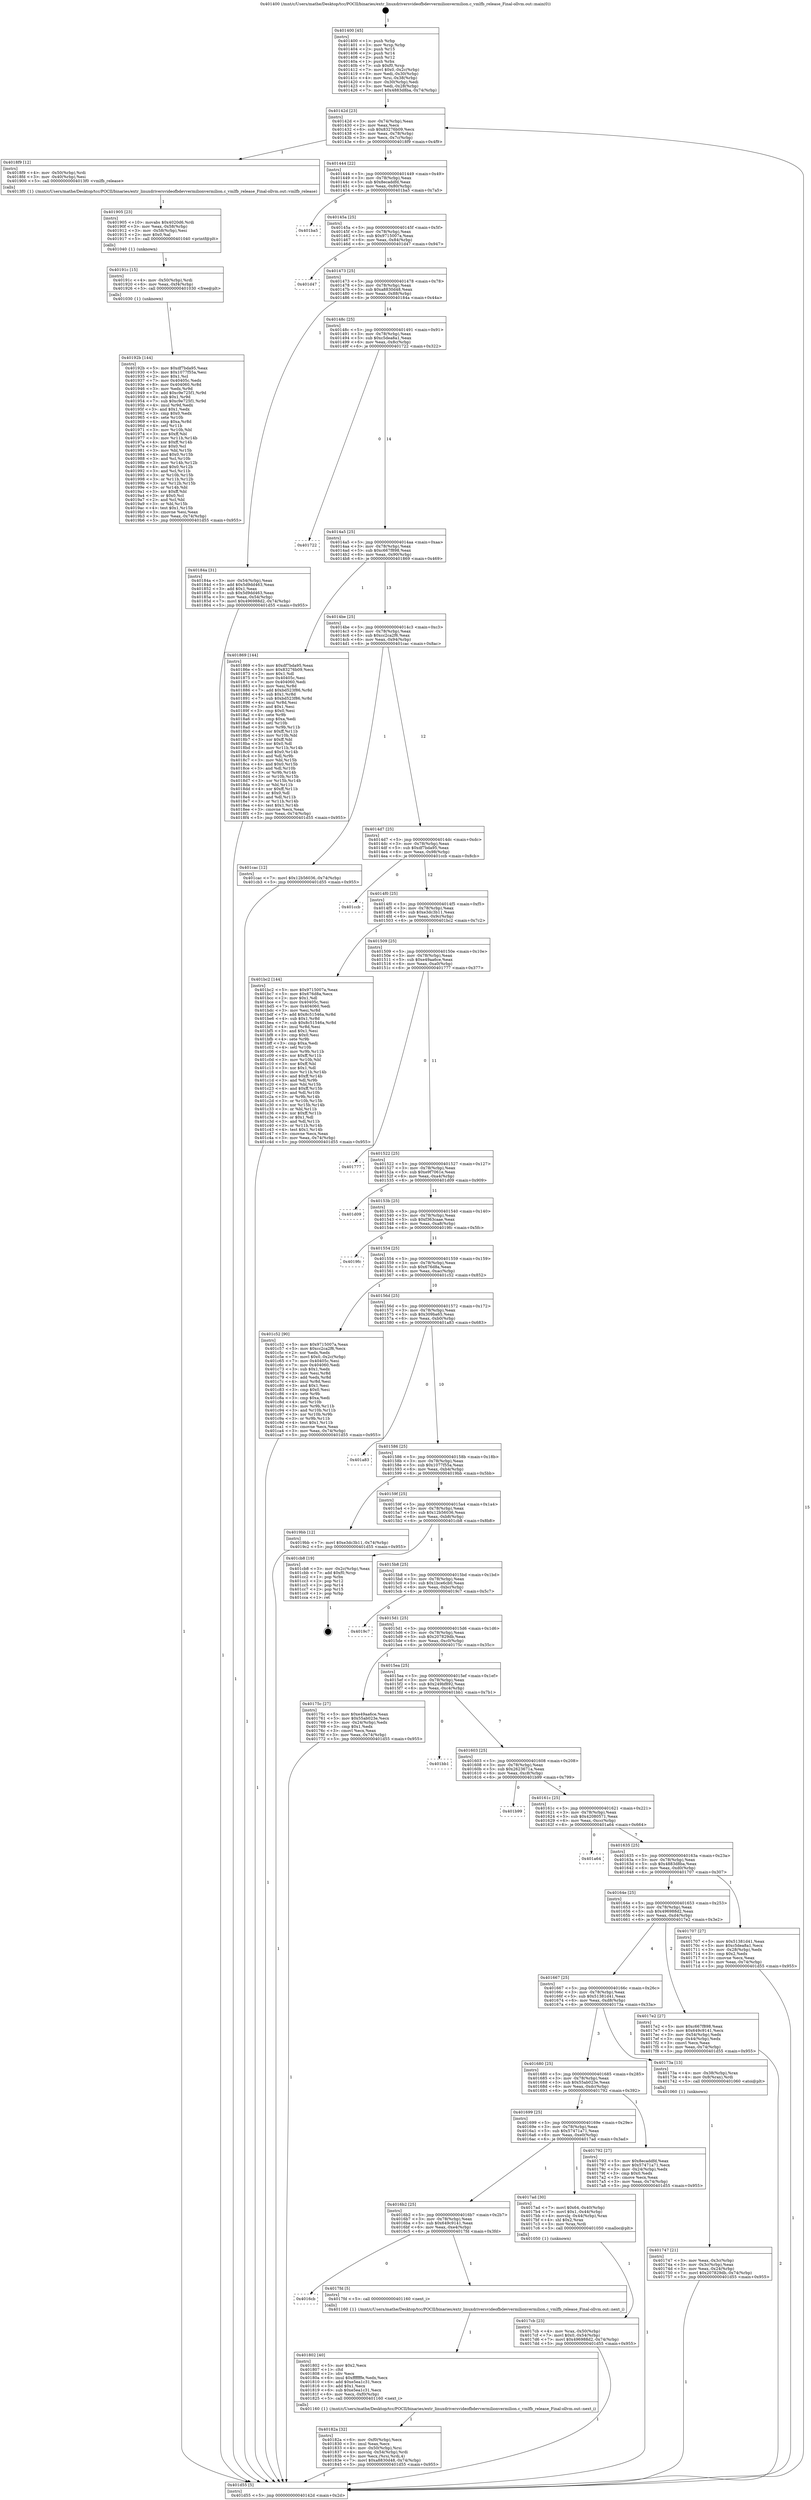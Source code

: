 digraph "0x401400" {
  label = "0x401400 (/mnt/c/Users/mathe/Desktop/tcc/POCII/binaries/extr_linuxdriversvideofbdevvermilionvermilion.c_vmlfb_release_Final-ollvm.out::main(0))"
  labelloc = "t"
  node[shape=record]

  Entry [label="",width=0.3,height=0.3,shape=circle,fillcolor=black,style=filled]
  "0x40142d" [label="{
     0x40142d [23]\l
     | [instrs]\l
     &nbsp;&nbsp;0x40142d \<+3\>: mov -0x74(%rbp),%eax\l
     &nbsp;&nbsp;0x401430 \<+2\>: mov %eax,%ecx\l
     &nbsp;&nbsp;0x401432 \<+6\>: sub $0x83276b09,%ecx\l
     &nbsp;&nbsp;0x401438 \<+3\>: mov %eax,-0x78(%rbp)\l
     &nbsp;&nbsp;0x40143b \<+3\>: mov %ecx,-0x7c(%rbp)\l
     &nbsp;&nbsp;0x40143e \<+6\>: je 00000000004018f9 \<main+0x4f9\>\l
  }"]
  "0x4018f9" [label="{
     0x4018f9 [12]\l
     | [instrs]\l
     &nbsp;&nbsp;0x4018f9 \<+4\>: mov -0x50(%rbp),%rdi\l
     &nbsp;&nbsp;0x4018fd \<+3\>: mov -0x40(%rbp),%esi\l
     &nbsp;&nbsp;0x401900 \<+5\>: call 00000000004013f0 \<vmlfb_release\>\l
     | [calls]\l
     &nbsp;&nbsp;0x4013f0 \{1\} (/mnt/c/Users/mathe/Desktop/tcc/POCII/binaries/extr_linuxdriversvideofbdevvermilionvermilion.c_vmlfb_release_Final-ollvm.out::vmlfb_release)\l
  }"]
  "0x401444" [label="{
     0x401444 [22]\l
     | [instrs]\l
     &nbsp;&nbsp;0x401444 \<+5\>: jmp 0000000000401449 \<main+0x49\>\l
     &nbsp;&nbsp;0x401449 \<+3\>: mov -0x78(%rbp),%eax\l
     &nbsp;&nbsp;0x40144c \<+5\>: sub $0x8ecaddfd,%eax\l
     &nbsp;&nbsp;0x401451 \<+3\>: mov %eax,-0x80(%rbp)\l
     &nbsp;&nbsp;0x401454 \<+6\>: je 0000000000401ba5 \<main+0x7a5\>\l
  }"]
  Exit [label="",width=0.3,height=0.3,shape=circle,fillcolor=black,style=filled,peripheries=2]
  "0x401ba5" [label="{
     0x401ba5\l
  }", style=dashed]
  "0x40145a" [label="{
     0x40145a [25]\l
     | [instrs]\l
     &nbsp;&nbsp;0x40145a \<+5\>: jmp 000000000040145f \<main+0x5f\>\l
     &nbsp;&nbsp;0x40145f \<+3\>: mov -0x78(%rbp),%eax\l
     &nbsp;&nbsp;0x401462 \<+5\>: sub $0x9715007a,%eax\l
     &nbsp;&nbsp;0x401467 \<+6\>: mov %eax,-0x84(%rbp)\l
     &nbsp;&nbsp;0x40146d \<+6\>: je 0000000000401d47 \<main+0x947\>\l
  }"]
  "0x40192b" [label="{
     0x40192b [144]\l
     | [instrs]\l
     &nbsp;&nbsp;0x40192b \<+5\>: mov $0xdf7bda95,%eax\l
     &nbsp;&nbsp;0x401930 \<+5\>: mov $0x1077f55a,%esi\l
     &nbsp;&nbsp;0x401935 \<+2\>: mov $0x1,%cl\l
     &nbsp;&nbsp;0x401937 \<+7\>: mov 0x40405c,%edx\l
     &nbsp;&nbsp;0x40193e \<+8\>: mov 0x404060,%r8d\l
     &nbsp;&nbsp;0x401946 \<+3\>: mov %edx,%r9d\l
     &nbsp;&nbsp;0x401949 \<+7\>: add $0xc9e725f1,%r9d\l
     &nbsp;&nbsp;0x401950 \<+4\>: sub $0x1,%r9d\l
     &nbsp;&nbsp;0x401954 \<+7\>: sub $0xc9e725f1,%r9d\l
     &nbsp;&nbsp;0x40195b \<+4\>: imul %r9d,%edx\l
     &nbsp;&nbsp;0x40195f \<+3\>: and $0x1,%edx\l
     &nbsp;&nbsp;0x401962 \<+3\>: cmp $0x0,%edx\l
     &nbsp;&nbsp;0x401965 \<+4\>: sete %r10b\l
     &nbsp;&nbsp;0x401969 \<+4\>: cmp $0xa,%r8d\l
     &nbsp;&nbsp;0x40196d \<+4\>: setl %r11b\l
     &nbsp;&nbsp;0x401971 \<+3\>: mov %r10b,%bl\l
     &nbsp;&nbsp;0x401974 \<+3\>: xor $0xff,%bl\l
     &nbsp;&nbsp;0x401977 \<+3\>: mov %r11b,%r14b\l
     &nbsp;&nbsp;0x40197a \<+4\>: xor $0xff,%r14b\l
     &nbsp;&nbsp;0x40197e \<+3\>: xor $0x0,%cl\l
     &nbsp;&nbsp;0x401981 \<+3\>: mov %bl,%r15b\l
     &nbsp;&nbsp;0x401984 \<+4\>: and $0x0,%r15b\l
     &nbsp;&nbsp;0x401988 \<+3\>: and %cl,%r10b\l
     &nbsp;&nbsp;0x40198b \<+3\>: mov %r14b,%r12b\l
     &nbsp;&nbsp;0x40198e \<+4\>: and $0x0,%r12b\l
     &nbsp;&nbsp;0x401992 \<+3\>: and %cl,%r11b\l
     &nbsp;&nbsp;0x401995 \<+3\>: or %r10b,%r15b\l
     &nbsp;&nbsp;0x401998 \<+3\>: or %r11b,%r12b\l
     &nbsp;&nbsp;0x40199b \<+3\>: xor %r12b,%r15b\l
     &nbsp;&nbsp;0x40199e \<+3\>: or %r14b,%bl\l
     &nbsp;&nbsp;0x4019a1 \<+3\>: xor $0xff,%bl\l
     &nbsp;&nbsp;0x4019a4 \<+3\>: or $0x0,%cl\l
     &nbsp;&nbsp;0x4019a7 \<+2\>: and %cl,%bl\l
     &nbsp;&nbsp;0x4019a9 \<+3\>: or %bl,%r15b\l
     &nbsp;&nbsp;0x4019ac \<+4\>: test $0x1,%r15b\l
     &nbsp;&nbsp;0x4019b0 \<+3\>: cmovne %esi,%eax\l
     &nbsp;&nbsp;0x4019b3 \<+3\>: mov %eax,-0x74(%rbp)\l
     &nbsp;&nbsp;0x4019b6 \<+5\>: jmp 0000000000401d55 \<main+0x955\>\l
  }"]
  "0x401d47" [label="{
     0x401d47\l
  }", style=dashed]
  "0x401473" [label="{
     0x401473 [25]\l
     | [instrs]\l
     &nbsp;&nbsp;0x401473 \<+5\>: jmp 0000000000401478 \<main+0x78\>\l
     &nbsp;&nbsp;0x401478 \<+3\>: mov -0x78(%rbp),%eax\l
     &nbsp;&nbsp;0x40147b \<+5\>: sub $0xa8830d48,%eax\l
     &nbsp;&nbsp;0x401480 \<+6\>: mov %eax,-0x88(%rbp)\l
     &nbsp;&nbsp;0x401486 \<+6\>: je 000000000040184a \<main+0x44a\>\l
  }"]
  "0x40191c" [label="{
     0x40191c [15]\l
     | [instrs]\l
     &nbsp;&nbsp;0x40191c \<+4\>: mov -0x50(%rbp),%rdi\l
     &nbsp;&nbsp;0x401920 \<+6\>: mov %eax,-0xf4(%rbp)\l
     &nbsp;&nbsp;0x401926 \<+5\>: call 0000000000401030 \<free@plt\>\l
     | [calls]\l
     &nbsp;&nbsp;0x401030 \{1\} (unknown)\l
  }"]
  "0x40184a" [label="{
     0x40184a [31]\l
     | [instrs]\l
     &nbsp;&nbsp;0x40184a \<+3\>: mov -0x54(%rbp),%eax\l
     &nbsp;&nbsp;0x40184d \<+5\>: add $0x5d9dd463,%eax\l
     &nbsp;&nbsp;0x401852 \<+3\>: add $0x1,%eax\l
     &nbsp;&nbsp;0x401855 \<+5\>: sub $0x5d9dd463,%eax\l
     &nbsp;&nbsp;0x40185a \<+3\>: mov %eax,-0x54(%rbp)\l
     &nbsp;&nbsp;0x40185d \<+7\>: movl $0x496988d2,-0x74(%rbp)\l
     &nbsp;&nbsp;0x401864 \<+5\>: jmp 0000000000401d55 \<main+0x955\>\l
  }"]
  "0x40148c" [label="{
     0x40148c [25]\l
     | [instrs]\l
     &nbsp;&nbsp;0x40148c \<+5\>: jmp 0000000000401491 \<main+0x91\>\l
     &nbsp;&nbsp;0x401491 \<+3\>: mov -0x78(%rbp),%eax\l
     &nbsp;&nbsp;0x401494 \<+5\>: sub $0xc5dea8a1,%eax\l
     &nbsp;&nbsp;0x401499 \<+6\>: mov %eax,-0x8c(%rbp)\l
     &nbsp;&nbsp;0x40149f \<+6\>: je 0000000000401722 \<main+0x322\>\l
  }"]
  "0x401905" [label="{
     0x401905 [23]\l
     | [instrs]\l
     &nbsp;&nbsp;0x401905 \<+10\>: movabs $0x4020d6,%rdi\l
     &nbsp;&nbsp;0x40190f \<+3\>: mov %eax,-0x58(%rbp)\l
     &nbsp;&nbsp;0x401912 \<+3\>: mov -0x58(%rbp),%esi\l
     &nbsp;&nbsp;0x401915 \<+2\>: mov $0x0,%al\l
     &nbsp;&nbsp;0x401917 \<+5\>: call 0000000000401040 \<printf@plt\>\l
     | [calls]\l
     &nbsp;&nbsp;0x401040 \{1\} (unknown)\l
  }"]
  "0x401722" [label="{
     0x401722\l
  }", style=dashed]
  "0x4014a5" [label="{
     0x4014a5 [25]\l
     | [instrs]\l
     &nbsp;&nbsp;0x4014a5 \<+5\>: jmp 00000000004014aa \<main+0xaa\>\l
     &nbsp;&nbsp;0x4014aa \<+3\>: mov -0x78(%rbp),%eax\l
     &nbsp;&nbsp;0x4014ad \<+5\>: sub $0xc667f898,%eax\l
     &nbsp;&nbsp;0x4014b2 \<+6\>: mov %eax,-0x90(%rbp)\l
     &nbsp;&nbsp;0x4014b8 \<+6\>: je 0000000000401869 \<main+0x469\>\l
  }"]
  "0x40182a" [label="{
     0x40182a [32]\l
     | [instrs]\l
     &nbsp;&nbsp;0x40182a \<+6\>: mov -0xf0(%rbp),%ecx\l
     &nbsp;&nbsp;0x401830 \<+3\>: imul %eax,%ecx\l
     &nbsp;&nbsp;0x401833 \<+4\>: mov -0x50(%rbp),%rsi\l
     &nbsp;&nbsp;0x401837 \<+4\>: movslq -0x54(%rbp),%rdi\l
     &nbsp;&nbsp;0x40183b \<+3\>: mov %ecx,(%rsi,%rdi,4)\l
     &nbsp;&nbsp;0x40183e \<+7\>: movl $0xa8830d48,-0x74(%rbp)\l
     &nbsp;&nbsp;0x401845 \<+5\>: jmp 0000000000401d55 \<main+0x955\>\l
  }"]
  "0x401869" [label="{
     0x401869 [144]\l
     | [instrs]\l
     &nbsp;&nbsp;0x401869 \<+5\>: mov $0xdf7bda95,%eax\l
     &nbsp;&nbsp;0x40186e \<+5\>: mov $0x83276b09,%ecx\l
     &nbsp;&nbsp;0x401873 \<+2\>: mov $0x1,%dl\l
     &nbsp;&nbsp;0x401875 \<+7\>: mov 0x40405c,%esi\l
     &nbsp;&nbsp;0x40187c \<+7\>: mov 0x404060,%edi\l
     &nbsp;&nbsp;0x401883 \<+3\>: mov %esi,%r8d\l
     &nbsp;&nbsp;0x401886 \<+7\>: add $0xbd523f86,%r8d\l
     &nbsp;&nbsp;0x40188d \<+4\>: sub $0x1,%r8d\l
     &nbsp;&nbsp;0x401891 \<+7\>: sub $0xbd523f86,%r8d\l
     &nbsp;&nbsp;0x401898 \<+4\>: imul %r8d,%esi\l
     &nbsp;&nbsp;0x40189c \<+3\>: and $0x1,%esi\l
     &nbsp;&nbsp;0x40189f \<+3\>: cmp $0x0,%esi\l
     &nbsp;&nbsp;0x4018a2 \<+4\>: sete %r9b\l
     &nbsp;&nbsp;0x4018a6 \<+3\>: cmp $0xa,%edi\l
     &nbsp;&nbsp;0x4018a9 \<+4\>: setl %r10b\l
     &nbsp;&nbsp;0x4018ad \<+3\>: mov %r9b,%r11b\l
     &nbsp;&nbsp;0x4018b0 \<+4\>: xor $0xff,%r11b\l
     &nbsp;&nbsp;0x4018b4 \<+3\>: mov %r10b,%bl\l
     &nbsp;&nbsp;0x4018b7 \<+3\>: xor $0xff,%bl\l
     &nbsp;&nbsp;0x4018ba \<+3\>: xor $0x0,%dl\l
     &nbsp;&nbsp;0x4018bd \<+3\>: mov %r11b,%r14b\l
     &nbsp;&nbsp;0x4018c0 \<+4\>: and $0x0,%r14b\l
     &nbsp;&nbsp;0x4018c4 \<+3\>: and %dl,%r9b\l
     &nbsp;&nbsp;0x4018c7 \<+3\>: mov %bl,%r15b\l
     &nbsp;&nbsp;0x4018ca \<+4\>: and $0x0,%r15b\l
     &nbsp;&nbsp;0x4018ce \<+3\>: and %dl,%r10b\l
     &nbsp;&nbsp;0x4018d1 \<+3\>: or %r9b,%r14b\l
     &nbsp;&nbsp;0x4018d4 \<+3\>: or %r10b,%r15b\l
     &nbsp;&nbsp;0x4018d7 \<+3\>: xor %r15b,%r14b\l
     &nbsp;&nbsp;0x4018da \<+3\>: or %bl,%r11b\l
     &nbsp;&nbsp;0x4018dd \<+4\>: xor $0xff,%r11b\l
     &nbsp;&nbsp;0x4018e1 \<+3\>: or $0x0,%dl\l
     &nbsp;&nbsp;0x4018e4 \<+3\>: and %dl,%r11b\l
     &nbsp;&nbsp;0x4018e7 \<+3\>: or %r11b,%r14b\l
     &nbsp;&nbsp;0x4018ea \<+4\>: test $0x1,%r14b\l
     &nbsp;&nbsp;0x4018ee \<+3\>: cmovne %ecx,%eax\l
     &nbsp;&nbsp;0x4018f1 \<+3\>: mov %eax,-0x74(%rbp)\l
     &nbsp;&nbsp;0x4018f4 \<+5\>: jmp 0000000000401d55 \<main+0x955\>\l
  }"]
  "0x4014be" [label="{
     0x4014be [25]\l
     | [instrs]\l
     &nbsp;&nbsp;0x4014be \<+5\>: jmp 00000000004014c3 \<main+0xc3\>\l
     &nbsp;&nbsp;0x4014c3 \<+3\>: mov -0x78(%rbp),%eax\l
     &nbsp;&nbsp;0x4014c6 \<+5\>: sub $0xcc2ca2f6,%eax\l
     &nbsp;&nbsp;0x4014cb \<+6\>: mov %eax,-0x94(%rbp)\l
     &nbsp;&nbsp;0x4014d1 \<+6\>: je 0000000000401cac \<main+0x8ac\>\l
  }"]
  "0x401802" [label="{
     0x401802 [40]\l
     | [instrs]\l
     &nbsp;&nbsp;0x401802 \<+5\>: mov $0x2,%ecx\l
     &nbsp;&nbsp;0x401807 \<+1\>: cltd\l
     &nbsp;&nbsp;0x401808 \<+2\>: idiv %ecx\l
     &nbsp;&nbsp;0x40180a \<+6\>: imul $0xfffffffe,%edx,%ecx\l
     &nbsp;&nbsp;0x401810 \<+6\>: add $0xe5ea1c31,%ecx\l
     &nbsp;&nbsp;0x401816 \<+3\>: add $0x1,%ecx\l
     &nbsp;&nbsp;0x401819 \<+6\>: sub $0xe5ea1c31,%ecx\l
     &nbsp;&nbsp;0x40181f \<+6\>: mov %ecx,-0xf0(%rbp)\l
     &nbsp;&nbsp;0x401825 \<+5\>: call 0000000000401160 \<next_i\>\l
     | [calls]\l
     &nbsp;&nbsp;0x401160 \{1\} (/mnt/c/Users/mathe/Desktop/tcc/POCII/binaries/extr_linuxdriversvideofbdevvermilionvermilion.c_vmlfb_release_Final-ollvm.out::next_i)\l
  }"]
  "0x401cac" [label="{
     0x401cac [12]\l
     | [instrs]\l
     &nbsp;&nbsp;0x401cac \<+7\>: movl $0x12b56036,-0x74(%rbp)\l
     &nbsp;&nbsp;0x401cb3 \<+5\>: jmp 0000000000401d55 \<main+0x955\>\l
  }"]
  "0x4014d7" [label="{
     0x4014d7 [25]\l
     | [instrs]\l
     &nbsp;&nbsp;0x4014d7 \<+5\>: jmp 00000000004014dc \<main+0xdc\>\l
     &nbsp;&nbsp;0x4014dc \<+3\>: mov -0x78(%rbp),%eax\l
     &nbsp;&nbsp;0x4014df \<+5\>: sub $0xdf7bda95,%eax\l
     &nbsp;&nbsp;0x4014e4 \<+6\>: mov %eax,-0x98(%rbp)\l
     &nbsp;&nbsp;0x4014ea \<+6\>: je 0000000000401ccb \<main+0x8cb\>\l
  }"]
  "0x4016cb" [label="{
     0x4016cb\l
  }", style=dashed]
  "0x401ccb" [label="{
     0x401ccb\l
  }", style=dashed]
  "0x4014f0" [label="{
     0x4014f0 [25]\l
     | [instrs]\l
     &nbsp;&nbsp;0x4014f0 \<+5\>: jmp 00000000004014f5 \<main+0xf5\>\l
     &nbsp;&nbsp;0x4014f5 \<+3\>: mov -0x78(%rbp),%eax\l
     &nbsp;&nbsp;0x4014f8 \<+5\>: sub $0xe3dc3b11,%eax\l
     &nbsp;&nbsp;0x4014fd \<+6\>: mov %eax,-0x9c(%rbp)\l
     &nbsp;&nbsp;0x401503 \<+6\>: je 0000000000401bc2 \<main+0x7c2\>\l
  }"]
  "0x4017fd" [label="{
     0x4017fd [5]\l
     | [instrs]\l
     &nbsp;&nbsp;0x4017fd \<+5\>: call 0000000000401160 \<next_i\>\l
     | [calls]\l
     &nbsp;&nbsp;0x401160 \{1\} (/mnt/c/Users/mathe/Desktop/tcc/POCII/binaries/extr_linuxdriversvideofbdevvermilionvermilion.c_vmlfb_release_Final-ollvm.out::next_i)\l
  }"]
  "0x401bc2" [label="{
     0x401bc2 [144]\l
     | [instrs]\l
     &nbsp;&nbsp;0x401bc2 \<+5\>: mov $0x9715007a,%eax\l
     &nbsp;&nbsp;0x401bc7 \<+5\>: mov $0x676d8a,%ecx\l
     &nbsp;&nbsp;0x401bcc \<+2\>: mov $0x1,%dl\l
     &nbsp;&nbsp;0x401bce \<+7\>: mov 0x40405c,%esi\l
     &nbsp;&nbsp;0x401bd5 \<+7\>: mov 0x404060,%edi\l
     &nbsp;&nbsp;0x401bdc \<+3\>: mov %esi,%r8d\l
     &nbsp;&nbsp;0x401bdf \<+7\>: add $0x8c51546a,%r8d\l
     &nbsp;&nbsp;0x401be6 \<+4\>: sub $0x1,%r8d\l
     &nbsp;&nbsp;0x401bea \<+7\>: sub $0x8c51546a,%r8d\l
     &nbsp;&nbsp;0x401bf1 \<+4\>: imul %r8d,%esi\l
     &nbsp;&nbsp;0x401bf5 \<+3\>: and $0x1,%esi\l
     &nbsp;&nbsp;0x401bf8 \<+3\>: cmp $0x0,%esi\l
     &nbsp;&nbsp;0x401bfb \<+4\>: sete %r9b\l
     &nbsp;&nbsp;0x401bff \<+3\>: cmp $0xa,%edi\l
     &nbsp;&nbsp;0x401c02 \<+4\>: setl %r10b\l
     &nbsp;&nbsp;0x401c06 \<+3\>: mov %r9b,%r11b\l
     &nbsp;&nbsp;0x401c09 \<+4\>: xor $0xff,%r11b\l
     &nbsp;&nbsp;0x401c0d \<+3\>: mov %r10b,%bl\l
     &nbsp;&nbsp;0x401c10 \<+3\>: xor $0xff,%bl\l
     &nbsp;&nbsp;0x401c13 \<+3\>: xor $0x1,%dl\l
     &nbsp;&nbsp;0x401c16 \<+3\>: mov %r11b,%r14b\l
     &nbsp;&nbsp;0x401c19 \<+4\>: and $0xff,%r14b\l
     &nbsp;&nbsp;0x401c1d \<+3\>: and %dl,%r9b\l
     &nbsp;&nbsp;0x401c20 \<+3\>: mov %bl,%r15b\l
     &nbsp;&nbsp;0x401c23 \<+4\>: and $0xff,%r15b\l
     &nbsp;&nbsp;0x401c27 \<+3\>: and %dl,%r10b\l
     &nbsp;&nbsp;0x401c2a \<+3\>: or %r9b,%r14b\l
     &nbsp;&nbsp;0x401c2d \<+3\>: or %r10b,%r15b\l
     &nbsp;&nbsp;0x401c30 \<+3\>: xor %r15b,%r14b\l
     &nbsp;&nbsp;0x401c33 \<+3\>: or %bl,%r11b\l
     &nbsp;&nbsp;0x401c36 \<+4\>: xor $0xff,%r11b\l
     &nbsp;&nbsp;0x401c3a \<+3\>: or $0x1,%dl\l
     &nbsp;&nbsp;0x401c3d \<+3\>: and %dl,%r11b\l
     &nbsp;&nbsp;0x401c40 \<+3\>: or %r11b,%r14b\l
     &nbsp;&nbsp;0x401c43 \<+4\>: test $0x1,%r14b\l
     &nbsp;&nbsp;0x401c47 \<+3\>: cmovne %ecx,%eax\l
     &nbsp;&nbsp;0x401c4a \<+3\>: mov %eax,-0x74(%rbp)\l
     &nbsp;&nbsp;0x401c4d \<+5\>: jmp 0000000000401d55 \<main+0x955\>\l
  }"]
  "0x401509" [label="{
     0x401509 [25]\l
     | [instrs]\l
     &nbsp;&nbsp;0x401509 \<+5\>: jmp 000000000040150e \<main+0x10e\>\l
     &nbsp;&nbsp;0x40150e \<+3\>: mov -0x78(%rbp),%eax\l
     &nbsp;&nbsp;0x401511 \<+5\>: sub $0xe49aa6ce,%eax\l
     &nbsp;&nbsp;0x401516 \<+6\>: mov %eax,-0xa0(%rbp)\l
     &nbsp;&nbsp;0x40151c \<+6\>: je 0000000000401777 \<main+0x377\>\l
  }"]
  "0x4017cb" [label="{
     0x4017cb [23]\l
     | [instrs]\l
     &nbsp;&nbsp;0x4017cb \<+4\>: mov %rax,-0x50(%rbp)\l
     &nbsp;&nbsp;0x4017cf \<+7\>: movl $0x0,-0x54(%rbp)\l
     &nbsp;&nbsp;0x4017d6 \<+7\>: movl $0x496988d2,-0x74(%rbp)\l
     &nbsp;&nbsp;0x4017dd \<+5\>: jmp 0000000000401d55 \<main+0x955\>\l
  }"]
  "0x401777" [label="{
     0x401777\l
  }", style=dashed]
  "0x401522" [label="{
     0x401522 [25]\l
     | [instrs]\l
     &nbsp;&nbsp;0x401522 \<+5\>: jmp 0000000000401527 \<main+0x127\>\l
     &nbsp;&nbsp;0x401527 \<+3\>: mov -0x78(%rbp),%eax\l
     &nbsp;&nbsp;0x40152a \<+5\>: sub $0xe9f7061e,%eax\l
     &nbsp;&nbsp;0x40152f \<+6\>: mov %eax,-0xa4(%rbp)\l
     &nbsp;&nbsp;0x401535 \<+6\>: je 0000000000401d09 \<main+0x909\>\l
  }"]
  "0x4016b2" [label="{
     0x4016b2 [25]\l
     | [instrs]\l
     &nbsp;&nbsp;0x4016b2 \<+5\>: jmp 00000000004016b7 \<main+0x2b7\>\l
     &nbsp;&nbsp;0x4016b7 \<+3\>: mov -0x78(%rbp),%eax\l
     &nbsp;&nbsp;0x4016ba \<+5\>: sub $0x649c9141,%eax\l
     &nbsp;&nbsp;0x4016bf \<+6\>: mov %eax,-0xe4(%rbp)\l
     &nbsp;&nbsp;0x4016c5 \<+6\>: je 00000000004017fd \<main+0x3fd\>\l
  }"]
  "0x401d09" [label="{
     0x401d09\l
  }", style=dashed]
  "0x40153b" [label="{
     0x40153b [25]\l
     | [instrs]\l
     &nbsp;&nbsp;0x40153b \<+5\>: jmp 0000000000401540 \<main+0x140\>\l
     &nbsp;&nbsp;0x401540 \<+3\>: mov -0x78(%rbp),%eax\l
     &nbsp;&nbsp;0x401543 \<+5\>: sub $0xf363caae,%eax\l
     &nbsp;&nbsp;0x401548 \<+6\>: mov %eax,-0xa8(%rbp)\l
     &nbsp;&nbsp;0x40154e \<+6\>: je 00000000004019fc \<main+0x5fc\>\l
  }"]
  "0x4017ad" [label="{
     0x4017ad [30]\l
     | [instrs]\l
     &nbsp;&nbsp;0x4017ad \<+7\>: movl $0x64,-0x40(%rbp)\l
     &nbsp;&nbsp;0x4017b4 \<+7\>: movl $0x1,-0x44(%rbp)\l
     &nbsp;&nbsp;0x4017bb \<+4\>: movslq -0x44(%rbp),%rax\l
     &nbsp;&nbsp;0x4017bf \<+4\>: shl $0x2,%rax\l
     &nbsp;&nbsp;0x4017c3 \<+3\>: mov %rax,%rdi\l
     &nbsp;&nbsp;0x4017c6 \<+5\>: call 0000000000401050 \<malloc@plt\>\l
     | [calls]\l
     &nbsp;&nbsp;0x401050 \{1\} (unknown)\l
  }"]
  "0x4019fc" [label="{
     0x4019fc\l
  }", style=dashed]
  "0x401554" [label="{
     0x401554 [25]\l
     | [instrs]\l
     &nbsp;&nbsp;0x401554 \<+5\>: jmp 0000000000401559 \<main+0x159\>\l
     &nbsp;&nbsp;0x401559 \<+3\>: mov -0x78(%rbp),%eax\l
     &nbsp;&nbsp;0x40155c \<+5\>: sub $0x676d8a,%eax\l
     &nbsp;&nbsp;0x401561 \<+6\>: mov %eax,-0xac(%rbp)\l
     &nbsp;&nbsp;0x401567 \<+6\>: je 0000000000401c52 \<main+0x852\>\l
  }"]
  "0x401699" [label="{
     0x401699 [25]\l
     | [instrs]\l
     &nbsp;&nbsp;0x401699 \<+5\>: jmp 000000000040169e \<main+0x29e\>\l
     &nbsp;&nbsp;0x40169e \<+3\>: mov -0x78(%rbp),%eax\l
     &nbsp;&nbsp;0x4016a1 \<+5\>: sub $0x57471a71,%eax\l
     &nbsp;&nbsp;0x4016a6 \<+6\>: mov %eax,-0xe0(%rbp)\l
     &nbsp;&nbsp;0x4016ac \<+6\>: je 00000000004017ad \<main+0x3ad\>\l
  }"]
  "0x401c52" [label="{
     0x401c52 [90]\l
     | [instrs]\l
     &nbsp;&nbsp;0x401c52 \<+5\>: mov $0x9715007a,%eax\l
     &nbsp;&nbsp;0x401c57 \<+5\>: mov $0xcc2ca2f6,%ecx\l
     &nbsp;&nbsp;0x401c5c \<+2\>: xor %edx,%edx\l
     &nbsp;&nbsp;0x401c5e \<+7\>: movl $0x0,-0x2c(%rbp)\l
     &nbsp;&nbsp;0x401c65 \<+7\>: mov 0x40405c,%esi\l
     &nbsp;&nbsp;0x401c6c \<+7\>: mov 0x404060,%edi\l
     &nbsp;&nbsp;0x401c73 \<+3\>: sub $0x1,%edx\l
     &nbsp;&nbsp;0x401c76 \<+3\>: mov %esi,%r8d\l
     &nbsp;&nbsp;0x401c79 \<+3\>: add %edx,%r8d\l
     &nbsp;&nbsp;0x401c7c \<+4\>: imul %r8d,%esi\l
     &nbsp;&nbsp;0x401c80 \<+3\>: and $0x1,%esi\l
     &nbsp;&nbsp;0x401c83 \<+3\>: cmp $0x0,%esi\l
     &nbsp;&nbsp;0x401c86 \<+4\>: sete %r9b\l
     &nbsp;&nbsp;0x401c8a \<+3\>: cmp $0xa,%edi\l
     &nbsp;&nbsp;0x401c8d \<+4\>: setl %r10b\l
     &nbsp;&nbsp;0x401c91 \<+3\>: mov %r9b,%r11b\l
     &nbsp;&nbsp;0x401c94 \<+3\>: and %r10b,%r11b\l
     &nbsp;&nbsp;0x401c97 \<+3\>: xor %r10b,%r9b\l
     &nbsp;&nbsp;0x401c9a \<+3\>: or %r9b,%r11b\l
     &nbsp;&nbsp;0x401c9d \<+4\>: test $0x1,%r11b\l
     &nbsp;&nbsp;0x401ca1 \<+3\>: cmovne %ecx,%eax\l
     &nbsp;&nbsp;0x401ca4 \<+3\>: mov %eax,-0x74(%rbp)\l
     &nbsp;&nbsp;0x401ca7 \<+5\>: jmp 0000000000401d55 \<main+0x955\>\l
  }"]
  "0x40156d" [label="{
     0x40156d [25]\l
     | [instrs]\l
     &nbsp;&nbsp;0x40156d \<+5\>: jmp 0000000000401572 \<main+0x172\>\l
     &nbsp;&nbsp;0x401572 \<+3\>: mov -0x78(%rbp),%eax\l
     &nbsp;&nbsp;0x401575 \<+5\>: sub $0x309ba65,%eax\l
     &nbsp;&nbsp;0x40157a \<+6\>: mov %eax,-0xb0(%rbp)\l
     &nbsp;&nbsp;0x401580 \<+6\>: je 0000000000401a83 \<main+0x683\>\l
  }"]
  "0x401792" [label="{
     0x401792 [27]\l
     | [instrs]\l
     &nbsp;&nbsp;0x401792 \<+5\>: mov $0x8ecaddfd,%eax\l
     &nbsp;&nbsp;0x401797 \<+5\>: mov $0x57471a71,%ecx\l
     &nbsp;&nbsp;0x40179c \<+3\>: mov -0x24(%rbp),%edx\l
     &nbsp;&nbsp;0x40179f \<+3\>: cmp $0x0,%edx\l
     &nbsp;&nbsp;0x4017a2 \<+3\>: cmove %ecx,%eax\l
     &nbsp;&nbsp;0x4017a5 \<+3\>: mov %eax,-0x74(%rbp)\l
     &nbsp;&nbsp;0x4017a8 \<+5\>: jmp 0000000000401d55 \<main+0x955\>\l
  }"]
  "0x401a83" [label="{
     0x401a83\l
  }", style=dashed]
  "0x401586" [label="{
     0x401586 [25]\l
     | [instrs]\l
     &nbsp;&nbsp;0x401586 \<+5\>: jmp 000000000040158b \<main+0x18b\>\l
     &nbsp;&nbsp;0x40158b \<+3\>: mov -0x78(%rbp),%eax\l
     &nbsp;&nbsp;0x40158e \<+5\>: sub $0x1077f55a,%eax\l
     &nbsp;&nbsp;0x401593 \<+6\>: mov %eax,-0xb4(%rbp)\l
     &nbsp;&nbsp;0x401599 \<+6\>: je 00000000004019bb \<main+0x5bb\>\l
  }"]
  "0x401747" [label="{
     0x401747 [21]\l
     | [instrs]\l
     &nbsp;&nbsp;0x401747 \<+3\>: mov %eax,-0x3c(%rbp)\l
     &nbsp;&nbsp;0x40174a \<+3\>: mov -0x3c(%rbp),%eax\l
     &nbsp;&nbsp;0x40174d \<+3\>: mov %eax,-0x24(%rbp)\l
     &nbsp;&nbsp;0x401750 \<+7\>: movl $0x207829db,-0x74(%rbp)\l
     &nbsp;&nbsp;0x401757 \<+5\>: jmp 0000000000401d55 \<main+0x955\>\l
  }"]
  "0x4019bb" [label="{
     0x4019bb [12]\l
     | [instrs]\l
     &nbsp;&nbsp;0x4019bb \<+7\>: movl $0xe3dc3b11,-0x74(%rbp)\l
     &nbsp;&nbsp;0x4019c2 \<+5\>: jmp 0000000000401d55 \<main+0x955\>\l
  }"]
  "0x40159f" [label="{
     0x40159f [25]\l
     | [instrs]\l
     &nbsp;&nbsp;0x40159f \<+5\>: jmp 00000000004015a4 \<main+0x1a4\>\l
     &nbsp;&nbsp;0x4015a4 \<+3\>: mov -0x78(%rbp),%eax\l
     &nbsp;&nbsp;0x4015a7 \<+5\>: sub $0x12b56036,%eax\l
     &nbsp;&nbsp;0x4015ac \<+6\>: mov %eax,-0xb8(%rbp)\l
     &nbsp;&nbsp;0x4015b2 \<+6\>: je 0000000000401cb8 \<main+0x8b8\>\l
  }"]
  "0x401680" [label="{
     0x401680 [25]\l
     | [instrs]\l
     &nbsp;&nbsp;0x401680 \<+5\>: jmp 0000000000401685 \<main+0x285\>\l
     &nbsp;&nbsp;0x401685 \<+3\>: mov -0x78(%rbp),%eax\l
     &nbsp;&nbsp;0x401688 \<+5\>: sub $0x55ab023e,%eax\l
     &nbsp;&nbsp;0x40168d \<+6\>: mov %eax,-0xdc(%rbp)\l
     &nbsp;&nbsp;0x401693 \<+6\>: je 0000000000401792 \<main+0x392\>\l
  }"]
  "0x401cb8" [label="{
     0x401cb8 [19]\l
     | [instrs]\l
     &nbsp;&nbsp;0x401cb8 \<+3\>: mov -0x2c(%rbp),%eax\l
     &nbsp;&nbsp;0x401cbb \<+7\>: add $0xf0,%rsp\l
     &nbsp;&nbsp;0x401cc2 \<+1\>: pop %rbx\l
     &nbsp;&nbsp;0x401cc3 \<+2\>: pop %r12\l
     &nbsp;&nbsp;0x401cc5 \<+2\>: pop %r14\l
     &nbsp;&nbsp;0x401cc7 \<+2\>: pop %r15\l
     &nbsp;&nbsp;0x401cc9 \<+1\>: pop %rbp\l
     &nbsp;&nbsp;0x401cca \<+1\>: ret\l
  }"]
  "0x4015b8" [label="{
     0x4015b8 [25]\l
     | [instrs]\l
     &nbsp;&nbsp;0x4015b8 \<+5\>: jmp 00000000004015bd \<main+0x1bd\>\l
     &nbsp;&nbsp;0x4015bd \<+3\>: mov -0x78(%rbp),%eax\l
     &nbsp;&nbsp;0x4015c0 \<+5\>: sub $0x1bce6cb0,%eax\l
     &nbsp;&nbsp;0x4015c5 \<+6\>: mov %eax,-0xbc(%rbp)\l
     &nbsp;&nbsp;0x4015cb \<+6\>: je 00000000004019c7 \<main+0x5c7\>\l
  }"]
  "0x40173a" [label="{
     0x40173a [13]\l
     | [instrs]\l
     &nbsp;&nbsp;0x40173a \<+4\>: mov -0x38(%rbp),%rax\l
     &nbsp;&nbsp;0x40173e \<+4\>: mov 0x8(%rax),%rdi\l
     &nbsp;&nbsp;0x401742 \<+5\>: call 0000000000401060 \<atoi@plt\>\l
     | [calls]\l
     &nbsp;&nbsp;0x401060 \{1\} (unknown)\l
  }"]
  "0x4019c7" [label="{
     0x4019c7\l
  }", style=dashed]
  "0x4015d1" [label="{
     0x4015d1 [25]\l
     | [instrs]\l
     &nbsp;&nbsp;0x4015d1 \<+5\>: jmp 00000000004015d6 \<main+0x1d6\>\l
     &nbsp;&nbsp;0x4015d6 \<+3\>: mov -0x78(%rbp),%eax\l
     &nbsp;&nbsp;0x4015d9 \<+5\>: sub $0x207829db,%eax\l
     &nbsp;&nbsp;0x4015de \<+6\>: mov %eax,-0xc0(%rbp)\l
     &nbsp;&nbsp;0x4015e4 \<+6\>: je 000000000040175c \<main+0x35c\>\l
  }"]
  "0x401667" [label="{
     0x401667 [25]\l
     | [instrs]\l
     &nbsp;&nbsp;0x401667 \<+5\>: jmp 000000000040166c \<main+0x26c\>\l
     &nbsp;&nbsp;0x40166c \<+3\>: mov -0x78(%rbp),%eax\l
     &nbsp;&nbsp;0x40166f \<+5\>: sub $0x51381d41,%eax\l
     &nbsp;&nbsp;0x401674 \<+6\>: mov %eax,-0xd8(%rbp)\l
     &nbsp;&nbsp;0x40167a \<+6\>: je 000000000040173a \<main+0x33a\>\l
  }"]
  "0x40175c" [label="{
     0x40175c [27]\l
     | [instrs]\l
     &nbsp;&nbsp;0x40175c \<+5\>: mov $0xe49aa6ce,%eax\l
     &nbsp;&nbsp;0x401761 \<+5\>: mov $0x55ab023e,%ecx\l
     &nbsp;&nbsp;0x401766 \<+3\>: mov -0x24(%rbp),%edx\l
     &nbsp;&nbsp;0x401769 \<+3\>: cmp $0x1,%edx\l
     &nbsp;&nbsp;0x40176c \<+3\>: cmovl %ecx,%eax\l
     &nbsp;&nbsp;0x40176f \<+3\>: mov %eax,-0x74(%rbp)\l
     &nbsp;&nbsp;0x401772 \<+5\>: jmp 0000000000401d55 \<main+0x955\>\l
  }"]
  "0x4015ea" [label="{
     0x4015ea [25]\l
     | [instrs]\l
     &nbsp;&nbsp;0x4015ea \<+5\>: jmp 00000000004015ef \<main+0x1ef\>\l
     &nbsp;&nbsp;0x4015ef \<+3\>: mov -0x78(%rbp),%eax\l
     &nbsp;&nbsp;0x4015f2 \<+5\>: sub $0x249bf892,%eax\l
     &nbsp;&nbsp;0x4015f7 \<+6\>: mov %eax,-0xc4(%rbp)\l
     &nbsp;&nbsp;0x4015fd \<+6\>: je 0000000000401bb1 \<main+0x7b1\>\l
  }"]
  "0x4017e2" [label="{
     0x4017e2 [27]\l
     | [instrs]\l
     &nbsp;&nbsp;0x4017e2 \<+5\>: mov $0xc667f898,%eax\l
     &nbsp;&nbsp;0x4017e7 \<+5\>: mov $0x649c9141,%ecx\l
     &nbsp;&nbsp;0x4017ec \<+3\>: mov -0x54(%rbp),%edx\l
     &nbsp;&nbsp;0x4017ef \<+3\>: cmp -0x44(%rbp),%edx\l
     &nbsp;&nbsp;0x4017f2 \<+3\>: cmovl %ecx,%eax\l
     &nbsp;&nbsp;0x4017f5 \<+3\>: mov %eax,-0x74(%rbp)\l
     &nbsp;&nbsp;0x4017f8 \<+5\>: jmp 0000000000401d55 \<main+0x955\>\l
  }"]
  "0x401bb1" [label="{
     0x401bb1\l
  }", style=dashed]
  "0x401603" [label="{
     0x401603 [25]\l
     | [instrs]\l
     &nbsp;&nbsp;0x401603 \<+5\>: jmp 0000000000401608 \<main+0x208\>\l
     &nbsp;&nbsp;0x401608 \<+3\>: mov -0x78(%rbp),%eax\l
     &nbsp;&nbsp;0x40160b \<+5\>: sub $0x2623671a,%eax\l
     &nbsp;&nbsp;0x401610 \<+6\>: mov %eax,-0xc8(%rbp)\l
     &nbsp;&nbsp;0x401616 \<+6\>: je 0000000000401b99 \<main+0x799\>\l
  }"]
  "0x401400" [label="{
     0x401400 [45]\l
     | [instrs]\l
     &nbsp;&nbsp;0x401400 \<+1\>: push %rbp\l
     &nbsp;&nbsp;0x401401 \<+3\>: mov %rsp,%rbp\l
     &nbsp;&nbsp;0x401404 \<+2\>: push %r15\l
     &nbsp;&nbsp;0x401406 \<+2\>: push %r14\l
     &nbsp;&nbsp;0x401408 \<+2\>: push %r12\l
     &nbsp;&nbsp;0x40140a \<+1\>: push %rbx\l
     &nbsp;&nbsp;0x40140b \<+7\>: sub $0xf0,%rsp\l
     &nbsp;&nbsp;0x401412 \<+7\>: movl $0x0,-0x2c(%rbp)\l
     &nbsp;&nbsp;0x401419 \<+3\>: mov %edi,-0x30(%rbp)\l
     &nbsp;&nbsp;0x40141c \<+4\>: mov %rsi,-0x38(%rbp)\l
     &nbsp;&nbsp;0x401420 \<+3\>: mov -0x30(%rbp),%edi\l
     &nbsp;&nbsp;0x401423 \<+3\>: mov %edi,-0x28(%rbp)\l
     &nbsp;&nbsp;0x401426 \<+7\>: movl $0x4883d8ba,-0x74(%rbp)\l
  }"]
  "0x401b99" [label="{
     0x401b99\l
  }", style=dashed]
  "0x40161c" [label="{
     0x40161c [25]\l
     | [instrs]\l
     &nbsp;&nbsp;0x40161c \<+5\>: jmp 0000000000401621 \<main+0x221\>\l
     &nbsp;&nbsp;0x401621 \<+3\>: mov -0x78(%rbp),%eax\l
     &nbsp;&nbsp;0x401624 \<+5\>: sub $0x42080571,%eax\l
     &nbsp;&nbsp;0x401629 \<+6\>: mov %eax,-0xcc(%rbp)\l
     &nbsp;&nbsp;0x40162f \<+6\>: je 0000000000401a64 \<main+0x664\>\l
  }"]
  "0x401d55" [label="{
     0x401d55 [5]\l
     | [instrs]\l
     &nbsp;&nbsp;0x401d55 \<+5\>: jmp 000000000040142d \<main+0x2d\>\l
  }"]
  "0x401a64" [label="{
     0x401a64\l
  }", style=dashed]
  "0x401635" [label="{
     0x401635 [25]\l
     | [instrs]\l
     &nbsp;&nbsp;0x401635 \<+5\>: jmp 000000000040163a \<main+0x23a\>\l
     &nbsp;&nbsp;0x40163a \<+3\>: mov -0x78(%rbp),%eax\l
     &nbsp;&nbsp;0x40163d \<+5\>: sub $0x4883d8ba,%eax\l
     &nbsp;&nbsp;0x401642 \<+6\>: mov %eax,-0xd0(%rbp)\l
     &nbsp;&nbsp;0x401648 \<+6\>: je 0000000000401707 \<main+0x307\>\l
  }"]
  "0x40164e" [label="{
     0x40164e [25]\l
     | [instrs]\l
     &nbsp;&nbsp;0x40164e \<+5\>: jmp 0000000000401653 \<main+0x253\>\l
     &nbsp;&nbsp;0x401653 \<+3\>: mov -0x78(%rbp),%eax\l
     &nbsp;&nbsp;0x401656 \<+5\>: sub $0x496988d2,%eax\l
     &nbsp;&nbsp;0x40165b \<+6\>: mov %eax,-0xd4(%rbp)\l
     &nbsp;&nbsp;0x401661 \<+6\>: je 00000000004017e2 \<main+0x3e2\>\l
  }"]
  "0x401707" [label="{
     0x401707 [27]\l
     | [instrs]\l
     &nbsp;&nbsp;0x401707 \<+5\>: mov $0x51381d41,%eax\l
     &nbsp;&nbsp;0x40170c \<+5\>: mov $0xc5dea8a1,%ecx\l
     &nbsp;&nbsp;0x401711 \<+3\>: mov -0x28(%rbp),%edx\l
     &nbsp;&nbsp;0x401714 \<+3\>: cmp $0x2,%edx\l
     &nbsp;&nbsp;0x401717 \<+3\>: cmovne %ecx,%eax\l
     &nbsp;&nbsp;0x40171a \<+3\>: mov %eax,-0x74(%rbp)\l
     &nbsp;&nbsp;0x40171d \<+5\>: jmp 0000000000401d55 \<main+0x955\>\l
  }"]
  Entry -> "0x401400" [label=" 1"]
  "0x40142d" -> "0x4018f9" [label=" 1"]
  "0x40142d" -> "0x401444" [label=" 15"]
  "0x401cb8" -> Exit [label=" 1"]
  "0x401444" -> "0x401ba5" [label=" 0"]
  "0x401444" -> "0x40145a" [label=" 15"]
  "0x401cac" -> "0x401d55" [label=" 1"]
  "0x40145a" -> "0x401d47" [label=" 0"]
  "0x40145a" -> "0x401473" [label=" 15"]
  "0x401c52" -> "0x401d55" [label=" 1"]
  "0x401473" -> "0x40184a" [label=" 1"]
  "0x401473" -> "0x40148c" [label=" 14"]
  "0x401bc2" -> "0x401d55" [label=" 1"]
  "0x40148c" -> "0x401722" [label=" 0"]
  "0x40148c" -> "0x4014a5" [label=" 14"]
  "0x4019bb" -> "0x401d55" [label=" 1"]
  "0x4014a5" -> "0x401869" [label=" 1"]
  "0x4014a5" -> "0x4014be" [label=" 13"]
  "0x40192b" -> "0x401d55" [label=" 1"]
  "0x4014be" -> "0x401cac" [label=" 1"]
  "0x4014be" -> "0x4014d7" [label=" 12"]
  "0x40191c" -> "0x40192b" [label=" 1"]
  "0x4014d7" -> "0x401ccb" [label=" 0"]
  "0x4014d7" -> "0x4014f0" [label=" 12"]
  "0x401905" -> "0x40191c" [label=" 1"]
  "0x4014f0" -> "0x401bc2" [label=" 1"]
  "0x4014f0" -> "0x401509" [label=" 11"]
  "0x4018f9" -> "0x401905" [label=" 1"]
  "0x401509" -> "0x401777" [label=" 0"]
  "0x401509" -> "0x401522" [label=" 11"]
  "0x40184a" -> "0x401d55" [label=" 1"]
  "0x401522" -> "0x401d09" [label=" 0"]
  "0x401522" -> "0x40153b" [label=" 11"]
  "0x40182a" -> "0x401d55" [label=" 1"]
  "0x40153b" -> "0x4019fc" [label=" 0"]
  "0x40153b" -> "0x401554" [label=" 11"]
  "0x401802" -> "0x40182a" [label=" 1"]
  "0x401554" -> "0x401c52" [label=" 1"]
  "0x401554" -> "0x40156d" [label=" 10"]
  "0x4016b2" -> "0x4016cb" [label=" 0"]
  "0x40156d" -> "0x401a83" [label=" 0"]
  "0x40156d" -> "0x401586" [label=" 10"]
  "0x4016b2" -> "0x4017fd" [label=" 1"]
  "0x401586" -> "0x4019bb" [label=" 1"]
  "0x401586" -> "0x40159f" [label=" 9"]
  "0x4017e2" -> "0x401d55" [label=" 2"]
  "0x40159f" -> "0x401cb8" [label=" 1"]
  "0x40159f" -> "0x4015b8" [label=" 8"]
  "0x4017cb" -> "0x401d55" [label=" 1"]
  "0x4015b8" -> "0x4019c7" [label=" 0"]
  "0x4015b8" -> "0x4015d1" [label=" 8"]
  "0x4017ad" -> "0x4017cb" [label=" 1"]
  "0x4015d1" -> "0x40175c" [label=" 1"]
  "0x4015d1" -> "0x4015ea" [label=" 7"]
  "0x401699" -> "0x4017ad" [label=" 1"]
  "0x4015ea" -> "0x401bb1" [label=" 0"]
  "0x4015ea" -> "0x401603" [label=" 7"]
  "0x4017fd" -> "0x401802" [label=" 1"]
  "0x401603" -> "0x401b99" [label=" 0"]
  "0x401603" -> "0x40161c" [label=" 7"]
  "0x401680" -> "0x401699" [label=" 2"]
  "0x40161c" -> "0x401a64" [label=" 0"]
  "0x40161c" -> "0x401635" [label=" 7"]
  "0x401680" -> "0x401792" [label=" 1"]
  "0x401635" -> "0x401707" [label=" 1"]
  "0x401635" -> "0x40164e" [label=" 6"]
  "0x401707" -> "0x401d55" [label=" 1"]
  "0x401400" -> "0x40142d" [label=" 1"]
  "0x401d55" -> "0x40142d" [label=" 15"]
  "0x401792" -> "0x401d55" [label=" 1"]
  "0x40164e" -> "0x4017e2" [label=" 2"]
  "0x40164e" -> "0x401667" [label=" 4"]
  "0x401699" -> "0x4016b2" [label=" 1"]
  "0x401667" -> "0x40173a" [label=" 1"]
  "0x401667" -> "0x401680" [label=" 3"]
  "0x40173a" -> "0x401747" [label=" 1"]
  "0x401747" -> "0x401d55" [label=" 1"]
  "0x40175c" -> "0x401d55" [label=" 1"]
  "0x401869" -> "0x401d55" [label=" 1"]
}
